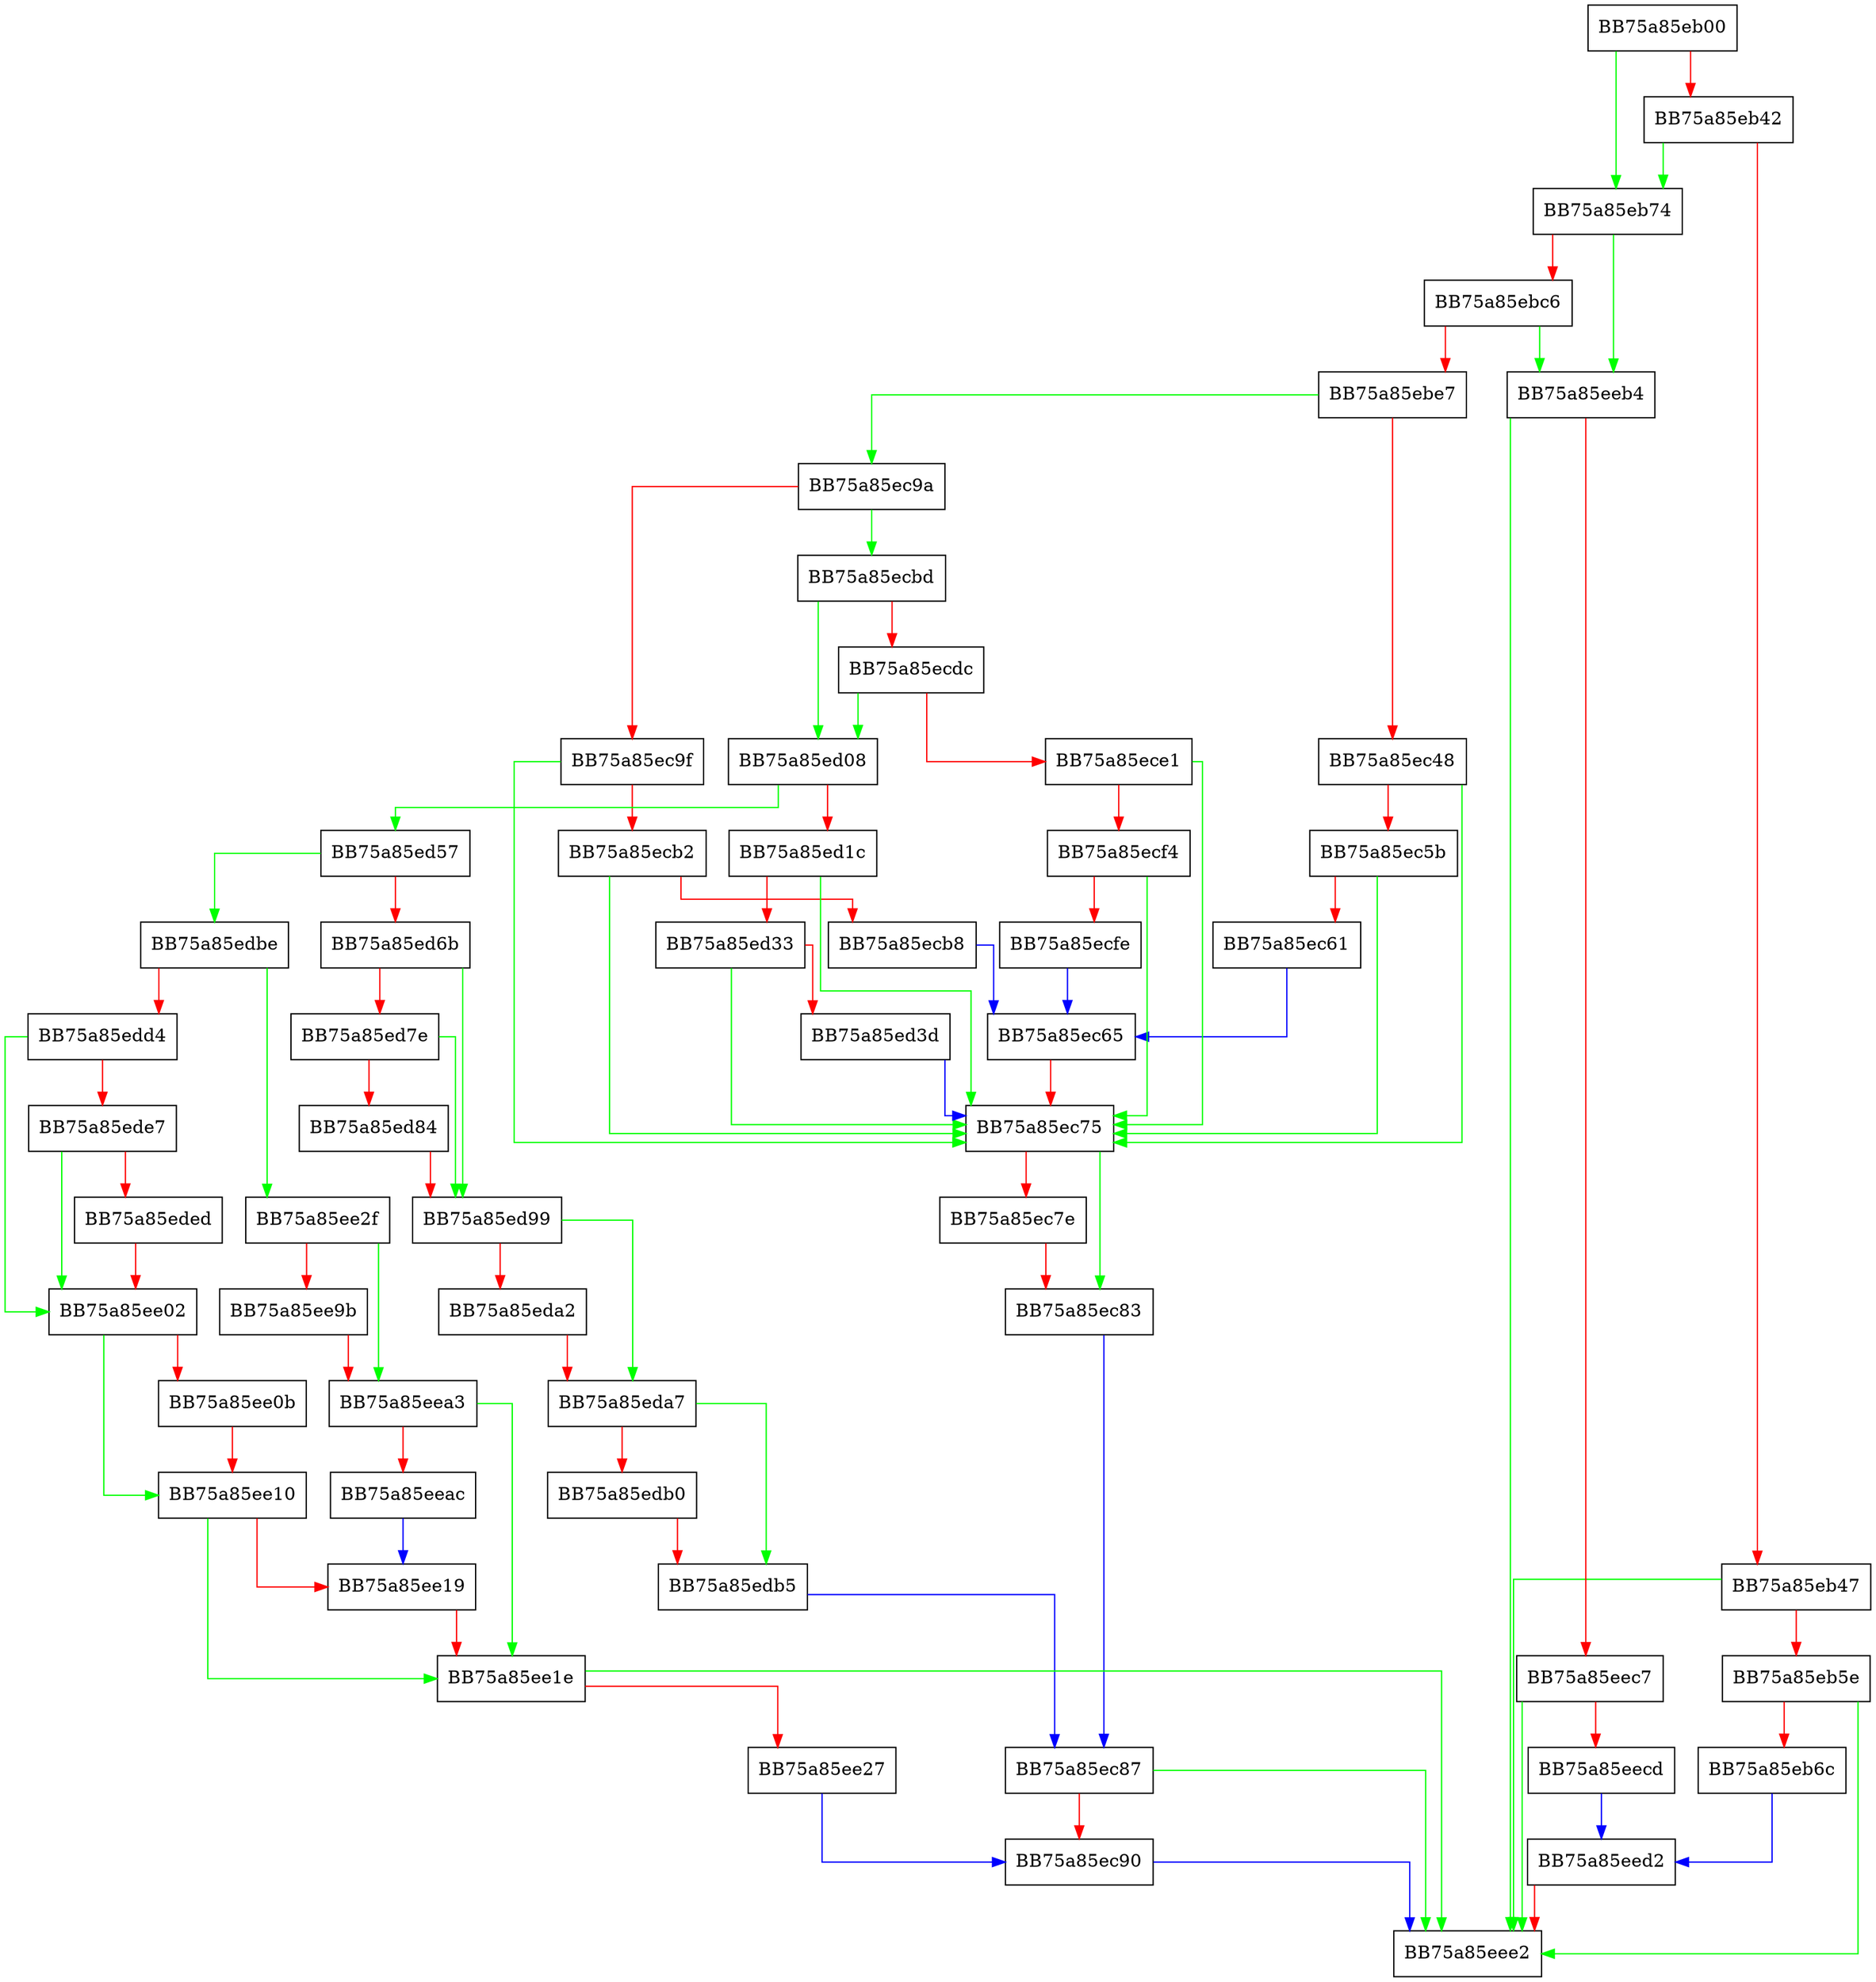 digraph ProcessQueueUserApcEvent {
  node [shape="box"];
  graph [splines=ortho];
  BB75a85eb00 -> BB75a85eb74 [color="green"];
  BB75a85eb00 -> BB75a85eb42 [color="red"];
  BB75a85eb42 -> BB75a85eb74 [color="green"];
  BB75a85eb42 -> BB75a85eb47 [color="red"];
  BB75a85eb47 -> BB75a85eee2 [color="green"];
  BB75a85eb47 -> BB75a85eb5e [color="red"];
  BB75a85eb5e -> BB75a85eee2 [color="green"];
  BB75a85eb5e -> BB75a85eb6c [color="red"];
  BB75a85eb6c -> BB75a85eed2 [color="blue"];
  BB75a85eb74 -> BB75a85eeb4 [color="green"];
  BB75a85eb74 -> BB75a85ebc6 [color="red"];
  BB75a85ebc6 -> BB75a85eeb4 [color="green"];
  BB75a85ebc6 -> BB75a85ebe7 [color="red"];
  BB75a85ebe7 -> BB75a85ec9a [color="green"];
  BB75a85ebe7 -> BB75a85ec48 [color="red"];
  BB75a85ec48 -> BB75a85ec75 [color="green"];
  BB75a85ec48 -> BB75a85ec5b [color="red"];
  BB75a85ec5b -> BB75a85ec75 [color="green"];
  BB75a85ec5b -> BB75a85ec61 [color="red"];
  BB75a85ec61 -> BB75a85ec65 [color="blue"];
  BB75a85ec65 -> BB75a85ec75 [color="red"];
  BB75a85ec75 -> BB75a85ec83 [color="green"];
  BB75a85ec75 -> BB75a85ec7e [color="red"];
  BB75a85ec7e -> BB75a85ec83 [color="red"];
  BB75a85ec83 -> BB75a85ec87 [color="blue"];
  BB75a85ec87 -> BB75a85eee2 [color="green"];
  BB75a85ec87 -> BB75a85ec90 [color="red"];
  BB75a85ec90 -> BB75a85eee2 [color="blue"];
  BB75a85ec9a -> BB75a85ecbd [color="green"];
  BB75a85ec9a -> BB75a85ec9f [color="red"];
  BB75a85ec9f -> BB75a85ec75 [color="green"];
  BB75a85ec9f -> BB75a85ecb2 [color="red"];
  BB75a85ecb2 -> BB75a85ec75 [color="green"];
  BB75a85ecb2 -> BB75a85ecb8 [color="red"];
  BB75a85ecb8 -> BB75a85ec65 [color="blue"];
  BB75a85ecbd -> BB75a85ed08 [color="green"];
  BB75a85ecbd -> BB75a85ecdc [color="red"];
  BB75a85ecdc -> BB75a85ed08 [color="green"];
  BB75a85ecdc -> BB75a85ece1 [color="red"];
  BB75a85ece1 -> BB75a85ec75 [color="green"];
  BB75a85ece1 -> BB75a85ecf4 [color="red"];
  BB75a85ecf4 -> BB75a85ec75 [color="green"];
  BB75a85ecf4 -> BB75a85ecfe [color="red"];
  BB75a85ecfe -> BB75a85ec65 [color="blue"];
  BB75a85ed08 -> BB75a85ed57 [color="green"];
  BB75a85ed08 -> BB75a85ed1c [color="red"];
  BB75a85ed1c -> BB75a85ec75 [color="green"];
  BB75a85ed1c -> BB75a85ed33 [color="red"];
  BB75a85ed33 -> BB75a85ec75 [color="green"];
  BB75a85ed33 -> BB75a85ed3d [color="red"];
  BB75a85ed3d -> BB75a85ec75 [color="blue"];
  BB75a85ed57 -> BB75a85edbe [color="green"];
  BB75a85ed57 -> BB75a85ed6b [color="red"];
  BB75a85ed6b -> BB75a85ed99 [color="green"];
  BB75a85ed6b -> BB75a85ed7e [color="red"];
  BB75a85ed7e -> BB75a85ed99 [color="green"];
  BB75a85ed7e -> BB75a85ed84 [color="red"];
  BB75a85ed84 -> BB75a85ed99 [color="red"];
  BB75a85ed99 -> BB75a85eda7 [color="green"];
  BB75a85ed99 -> BB75a85eda2 [color="red"];
  BB75a85eda2 -> BB75a85eda7 [color="red"];
  BB75a85eda7 -> BB75a85edb5 [color="green"];
  BB75a85eda7 -> BB75a85edb0 [color="red"];
  BB75a85edb0 -> BB75a85edb5 [color="red"];
  BB75a85edb5 -> BB75a85ec87 [color="blue"];
  BB75a85edbe -> BB75a85ee2f [color="green"];
  BB75a85edbe -> BB75a85edd4 [color="red"];
  BB75a85edd4 -> BB75a85ee02 [color="green"];
  BB75a85edd4 -> BB75a85ede7 [color="red"];
  BB75a85ede7 -> BB75a85ee02 [color="green"];
  BB75a85ede7 -> BB75a85eded [color="red"];
  BB75a85eded -> BB75a85ee02 [color="red"];
  BB75a85ee02 -> BB75a85ee10 [color="green"];
  BB75a85ee02 -> BB75a85ee0b [color="red"];
  BB75a85ee0b -> BB75a85ee10 [color="red"];
  BB75a85ee10 -> BB75a85ee1e [color="green"];
  BB75a85ee10 -> BB75a85ee19 [color="red"];
  BB75a85ee19 -> BB75a85ee1e [color="red"];
  BB75a85ee1e -> BB75a85eee2 [color="green"];
  BB75a85ee1e -> BB75a85ee27 [color="red"];
  BB75a85ee27 -> BB75a85ec90 [color="blue"];
  BB75a85ee2f -> BB75a85eea3 [color="green"];
  BB75a85ee2f -> BB75a85ee9b [color="red"];
  BB75a85ee9b -> BB75a85eea3 [color="red"];
  BB75a85eea3 -> BB75a85ee1e [color="green"];
  BB75a85eea3 -> BB75a85eeac [color="red"];
  BB75a85eeac -> BB75a85ee19 [color="blue"];
  BB75a85eeb4 -> BB75a85eee2 [color="green"];
  BB75a85eeb4 -> BB75a85eec7 [color="red"];
  BB75a85eec7 -> BB75a85eee2 [color="green"];
  BB75a85eec7 -> BB75a85eecd [color="red"];
  BB75a85eecd -> BB75a85eed2 [color="blue"];
  BB75a85eed2 -> BB75a85eee2 [color="red"];
}